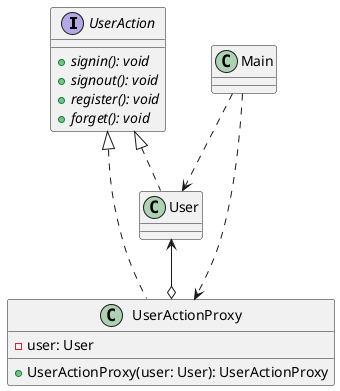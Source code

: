 @startuml

interface UserAction {
    + {abstract} signin(): void
    + {abstract} signout(): void
    + {abstract} register(): void
    + {abstract} forget(): void
}

class User implements UserAction

class UserActionProxy implements UserAction {
    - user: User
    + UserActionProxy(user: User): UserActionProxy
}

class Main

User <--o UserActionProxy

Main ..> User
Main ..> UserActionProxy

@enduml